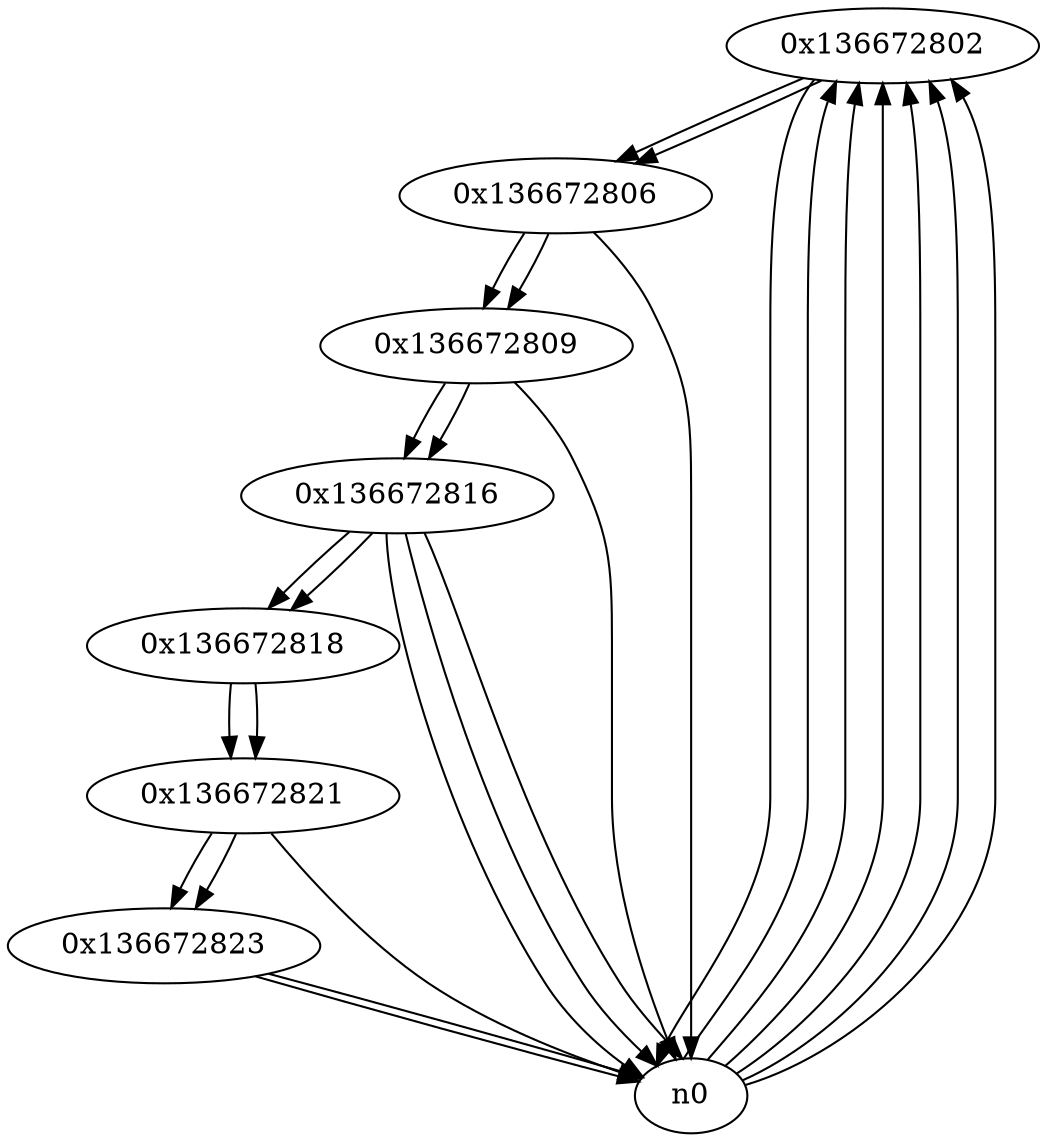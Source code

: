 digraph G{
/* nodes */
  n1 [label="0x136672802"]
  n2 [label="0x136672806"]
  n3 [label="0x136672809"]
  n4 [label="0x136672816"]
  n5 [label="0x136672818"]
  n6 [label="0x136672821"]
  n7 [label="0x136672823"]
/* edges */
n1 -> n2;
n1 -> n0;
n0 -> n1;
n0 -> n1;
n0 -> n1;
n0 -> n1;
n0 -> n1;
n0 -> n1;
n2 -> n3;
n2 -> n0;
n1 -> n2;
n3 -> n4;
n3 -> n0;
n2 -> n3;
n4 -> n5;
n4 -> n0;
n4 -> n0;
n4 -> n0;
n3 -> n4;
n5 -> n6;
n4 -> n5;
n6 -> n7;
n6 -> n0;
n5 -> n6;
n7 -> n0;
n7 -> n0;
n6 -> n7;
}
